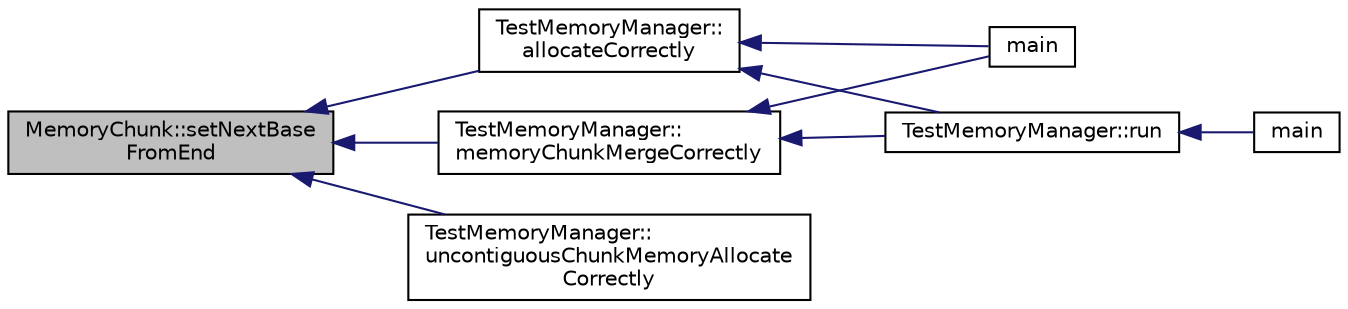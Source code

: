digraph "MemoryChunk::setNextBaseFromEnd"
{
  edge [fontname="Helvetica",fontsize="10",labelfontname="Helvetica",labelfontsize="10"];
  node [fontname="Helvetica",fontsize="10",shape=record];
  rankdir="LR";
  Node299 [label="MemoryChunk::setNextBase\lFromEnd",height=0.2,width=0.4,color="black", fillcolor="grey75", style="filled", fontcolor="black"];
  Node299 -> Node300 [dir="back",color="midnightblue",fontsize="10",style="solid",fontname="Helvetica"];
  Node300 [label="TestMemoryManager::\lmemoryChunkMergeCorrectly",height=0.2,width=0.4,color="black", fillcolor="white", style="filled",URL="$de/d58/class_test_memory_manager.html#a39f10451ea83116596e318cd89d6bfbf"];
  Node300 -> Node301 [dir="back",color="midnightblue",fontsize="10",style="solid",fontname="Helvetica"];
  Node301 [label="main",height=0.2,width=0.4,color="black", fillcolor="white", style="filled",URL="$d4/d12/zcu102_2crt0_8cpp.html#ae66f6b31b5ad750f1fe042a706a4e3d4"];
  Node300 -> Node302 [dir="back",color="midnightblue",fontsize="10",style="solid",fontname="Helvetica"];
  Node302 [label="TestMemoryManager::run",height=0.2,width=0.4,color="black", fillcolor="white", style="filled",URL="$de/d58/class_test_memory_manager.html#acd87b90b4159195484f49ac1aad0b839"];
  Node302 -> Node303 [dir="back",color="midnightblue",fontsize="10",style="solid",fontname="Helvetica"];
  Node303 [label="main",height=0.2,width=0.4,color="black", fillcolor="white", style="filled",URL="$d1/d40/main__debug___pid_manager_8cpp.html#ae66f6b31b5ad750f1fe042a706a4e3d4"];
  Node299 -> Node304 [dir="back",color="midnightblue",fontsize="10",style="solid",fontname="Helvetica"];
  Node304 [label="TestMemoryManager::\luncontiguousChunkMemoryAllocate\lCorrectly",height=0.2,width=0.4,color="black", fillcolor="white", style="filled",URL="$de/d58/class_test_memory_manager.html#adc179531a11daf86f8f07b959c9ceb94"];
  Node299 -> Node305 [dir="back",color="midnightblue",fontsize="10",style="solid",fontname="Helvetica"];
  Node305 [label="TestMemoryManager::\lallocateCorrectly",height=0.2,width=0.4,color="black", fillcolor="white", style="filled",URL="$de/d58/class_test_memory_manager.html#a5eb58c7aceefbe84ef99e217c2b30cdc"];
  Node305 -> Node301 [dir="back",color="midnightblue",fontsize="10",style="solid",fontname="Helvetica"];
  Node305 -> Node302 [dir="back",color="midnightblue",fontsize="10",style="solid",fontname="Helvetica"];
}
